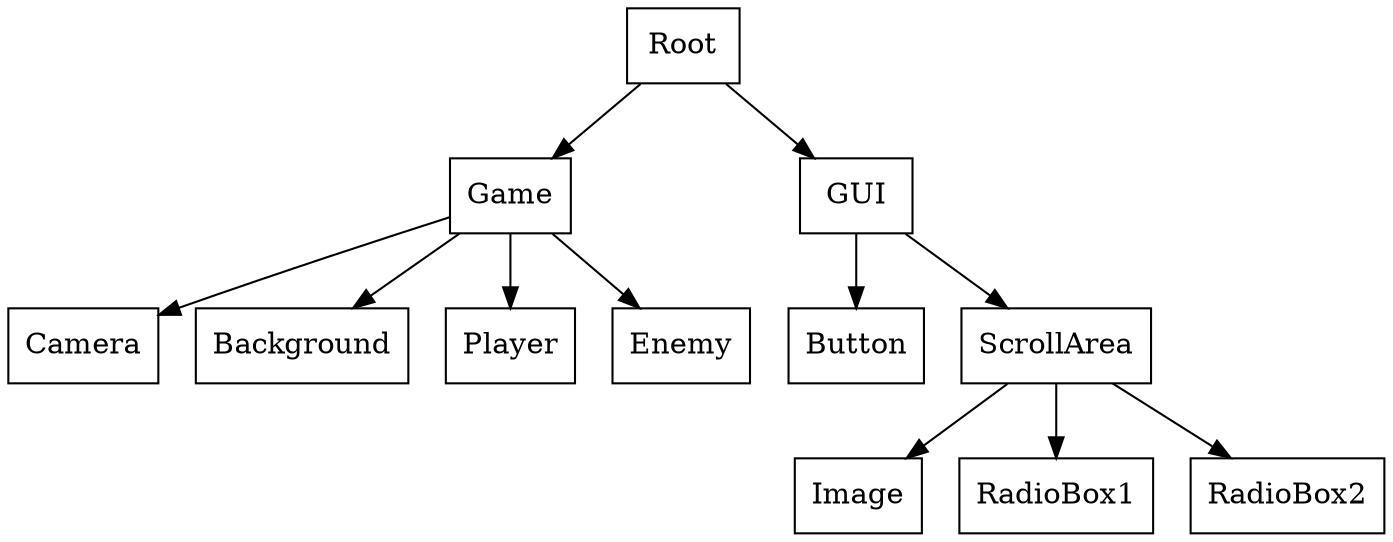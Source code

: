 digraph SceneGraph
{
	node [shape=box]; Root; Game; Camera; Background; Player; Enemy; GUI; Button; ScrollArea; Image; RadioBox1; RadioBox2;
	Root->Game
	Root->GUI
	Game->Camera
	Game->Background
	Game->Player
	Game->Enemy
	GUI->Button
	GUI->ScrollArea
	ScrollArea->Image
	ScrollArea->RadioBox1
	ScrollArea->RadioBox2
}
